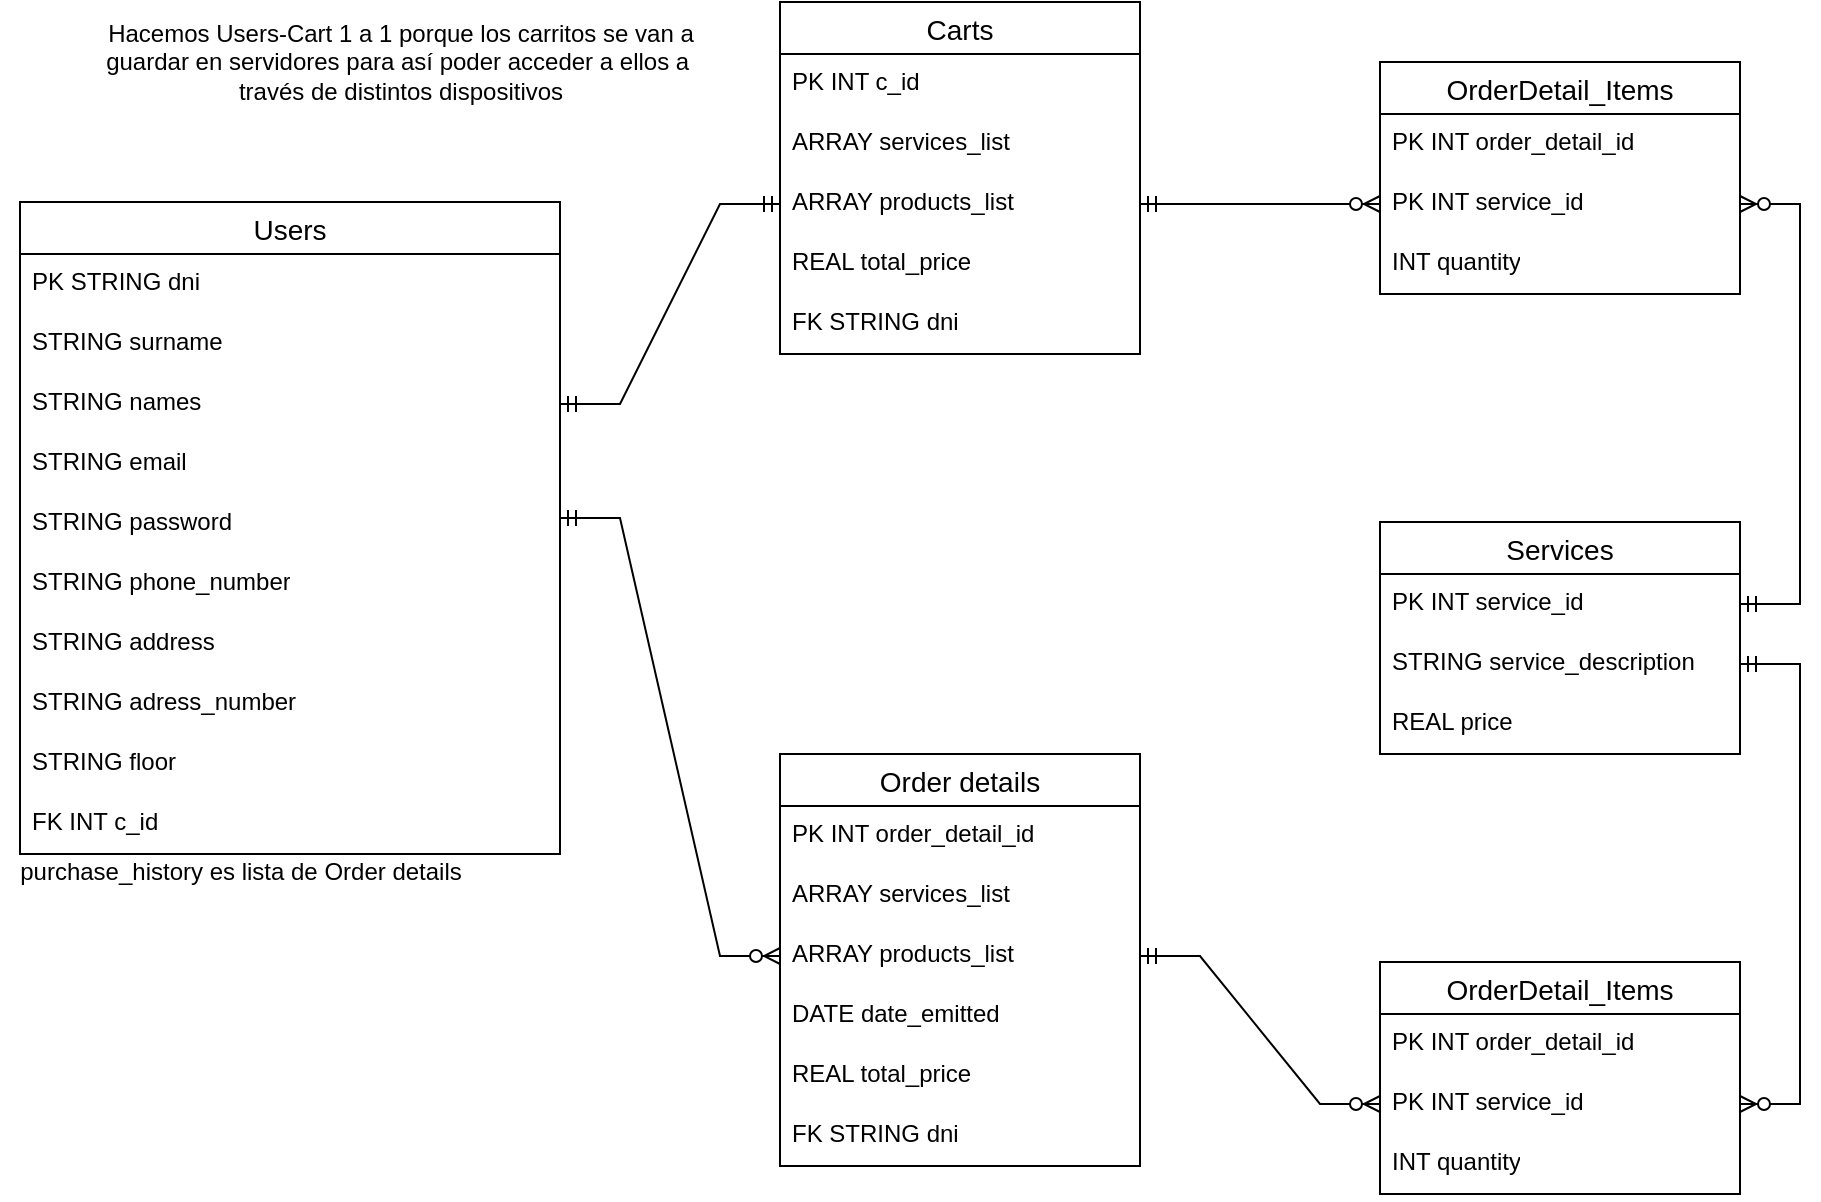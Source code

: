 <mxfile version="27.1.6">
  <diagram name="Página-1" id="uF_2kknfW6jE9RdWSOPT">
    <mxGraphModel dx="1244" dy="1896" grid="1" gridSize="10" guides="1" tooltips="1" connect="1" arrows="1" fold="1" page="1" pageScale="1" pageWidth="827" pageHeight="1169" math="0" shadow="0">
      <root>
        <mxCell id="0" />
        <mxCell id="1" parent="0" />
        <mxCell id="UJ4xDODlthRm7d6uK9z6-18" value="Users" style="swimlane;fontStyle=0;childLayout=stackLayout;horizontal=1;startSize=26;horizontalStack=0;resizeParent=1;resizeParentMax=0;resizeLast=0;collapsible=1;marginBottom=0;align=center;fontSize=14;" parent="1" vertex="1">
          <mxGeometry x="20" y="80" width="270" height="326" as="geometry" />
        </mxCell>
        <mxCell id="UJ4xDODlthRm7d6uK9z6-19" value="PK STRING dni" style="text;strokeColor=none;fillColor=none;spacingLeft=4;spacingRight=4;overflow=hidden;rotatable=0;points=[[0,0.5],[1,0.5]];portConstraint=eastwest;fontSize=12;whiteSpace=wrap;html=1;" parent="UJ4xDODlthRm7d6uK9z6-18" vertex="1">
          <mxGeometry y="26" width="270" height="30" as="geometry" />
        </mxCell>
        <mxCell id="UJ4xDODlthRm7d6uK9z6-20" value="STRING surname" style="text;strokeColor=none;fillColor=none;spacingLeft=4;spacingRight=4;overflow=hidden;rotatable=0;points=[[0,0.5],[1,0.5]];portConstraint=eastwest;fontSize=12;whiteSpace=wrap;html=1;" parent="UJ4xDODlthRm7d6uK9z6-18" vertex="1">
          <mxGeometry y="56" width="270" height="30" as="geometry" />
        </mxCell>
        <mxCell id="UJ4xDODlthRm7d6uK9z6-21" value="STRING names" style="text;strokeColor=none;fillColor=none;spacingLeft=4;spacingRight=4;overflow=hidden;rotatable=0;points=[[0,0.5],[1,0.5]];portConstraint=eastwest;fontSize=12;whiteSpace=wrap;html=1;" parent="UJ4xDODlthRm7d6uK9z6-18" vertex="1">
          <mxGeometry y="86" width="270" height="30" as="geometry" />
        </mxCell>
        <mxCell id="fHDC8YPxfLOuF0j1r5xp-9" value="STRING email" style="text;strokeColor=none;fillColor=none;spacingLeft=4;spacingRight=4;overflow=hidden;rotatable=0;points=[[0,0.5],[1,0.5]];portConstraint=eastwest;fontSize=12;whiteSpace=wrap;html=1;" vertex="1" parent="UJ4xDODlthRm7d6uK9z6-18">
          <mxGeometry y="116" width="270" height="30" as="geometry" />
        </mxCell>
        <mxCell id="fHDC8YPxfLOuF0j1r5xp-8" value="STRING password" style="text;strokeColor=none;fillColor=none;spacingLeft=4;spacingRight=4;overflow=hidden;rotatable=0;points=[[0,0.5],[1,0.5]];portConstraint=eastwest;fontSize=12;whiteSpace=wrap;html=1;" vertex="1" parent="UJ4xDODlthRm7d6uK9z6-18">
          <mxGeometry y="146" width="270" height="30" as="geometry" />
        </mxCell>
        <mxCell id="UJ4xDODlthRm7d6uK9z6-23" value="STRING phone_number" style="text;strokeColor=none;fillColor=none;spacingLeft=4;spacingRight=4;overflow=hidden;rotatable=0;points=[[0,0.5],[1,0.5]];portConstraint=eastwest;fontSize=12;whiteSpace=wrap;html=1;" parent="UJ4xDODlthRm7d6uK9z6-18" vertex="1">
          <mxGeometry y="176" width="270" height="30" as="geometry" />
        </mxCell>
        <mxCell id="UJ4xDODlthRm7d6uK9z6-41" value="STRING address" style="text;strokeColor=none;fillColor=none;spacingLeft=4;spacingRight=4;overflow=hidden;rotatable=0;points=[[0,0.5],[1,0.5]];portConstraint=eastwest;fontSize=12;whiteSpace=wrap;html=1;" parent="UJ4xDODlthRm7d6uK9z6-18" vertex="1">
          <mxGeometry y="206" width="270" height="30" as="geometry" />
        </mxCell>
        <mxCell id="UJ4xDODlthRm7d6uK9z6-42" value="STRING adress_number" style="text;strokeColor=none;fillColor=none;spacingLeft=4;spacingRight=4;overflow=hidden;rotatable=0;points=[[0,0.5],[1,0.5]];portConstraint=eastwest;fontSize=12;whiteSpace=wrap;html=1;" parent="UJ4xDODlthRm7d6uK9z6-18" vertex="1">
          <mxGeometry y="236" width="270" height="30" as="geometry" />
        </mxCell>
        <mxCell id="UJ4xDODlthRm7d6uK9z6-43" value="STRING floor" style="text;strokeColor=none;fillColor=none;spacingLeft=4;spacingRight=4;overflow=hidden;rotatable=0;points=[[0,0.5],[1,0.5]];portConstraint=eastwest;fontSize=12;whiteSpace=wrap;html=1;" parent="UJ4xDODlthRm7d6uK9z6-18" vertex="1">
          <mxGeometry y="266" width="270" height="30" as="geometry" />
        </mxCell>
        <mxCell id="rzdg9lqQMGY7WzZhcHGZ-4" value="FK INT c_id" style="text;strokeColor=none;fillColor=none;spacingLeft=4;spacingRight=4;overflow=hidden;rotatable=0;points=[[0,0.5],[1,0.5]];portConstraint=eastwest;fontSize=12;whiteSpace=wrap;html=1;" parent="UJ4xDODlthRm7d6uK9z6-18" vertex="1">
          <mxGeometry y="296" width="270" height="30" as="geometry" />
        </mxCell>
        <mxCell id="UJ4xDODlthRm7d6uK9z6-25" value="Services" style="swimlane;fontStyle=0;childLayout=stackLayout;horizontal=1;startSize=26;horizontalStack=0;resizeParent=1;resizeParentMax=0;resizeLast=0;collapsible=1;marginBottom=0;align=center;fontSize=14;" parent="1" vertex="1">
          <mxGeometry x="700" y="240" width="180" height="116" as="geometry" />
        </mxCell>
        <mxCell id="UJ4xDODlthRm7d6uK9z6-26" value="PK INT service_id" style="text;strokeColor=none;fillColor=none;spacingLeft=4;spacingRight=4;overflow=hidden;rotatable=0;points=[[0,0.5],[1,0.5]];portConstraint=eastwest;fontSize=12;whiteSpace=wrap;html=1;" parent="UJ4xDODlthRm7d6uK9z6-25" vertex="1">
          <mxGeometry y="26" width="180" height="30" as="geometry" />
        </mxCell>
        <mxCell id="UJ4xDODlthRm7d6uK9z6-27" value="STRING service_description" style="text;strokeColor=none;fillColor=none;spacingLeft=4;spacingRight=4;overflow=hidden;rotatable=0;points=[[0,0.5],[1,0.5]];portConstraint=eastwest;fontSize=12;whiteSpace=wrap;html=1;" parent="UJ4xDODlthRm7d6uK9z6-25" vertex="1">
          <mxGeometry y="56" width="180" height="30" as="geometry" />
        </mxCell>
        <mxCell id="UJ4xDODlthRm7d6uK9z6-28" value="REAL price" style="text;strokeColor=none;fillColor=none;spacingLeft=4;spacingRight=4;overflow=hidden;rotatable=0;points=[[0,0.5],[1,0.5]];portConstraint=eastwest;fontSize=12;whiteSpace=wrap;html=1;" parent="UJ4xDODlthRm7d6uK9z6-25" vertex="1">
          <mxGeometry y="86" width="180" height="30" as="geometry" />
        </mxCell>
        <mxCell id="UJ4xDODlthRm7d6uK9z6-29" value="Carts" style="swimlane;fontStyle=0;childLayout=stackLayout;horizontal=1;startSize=26;horizontalStack=0;resizeParent=1;resizeParentMax=0;resizeLast=0;collapsible=1;marginBottom=0;align=center;fontSize=14;" parent="1" vertex="1">
          <mxGeometry x="400" y="-20" width="180" height="176" as="geometry" />
        </mxCell>
        <mxCell id="UJ4xDODlthRm7d6uK9z6-30" value="PK INT c_id" style="text;strokeColor=none;fillColor=none;spacingLeft=4;spacingRight=4;overflow=hidden;rotatable=0;points=[[0,0.5],[1,0.5]];portConstraint=eastwest;fontSize=12;whiteSpace=wrap;html=1;" parent="UJ4xDODlthRm7d6uK9z6-29" vertex="1">
          <mxGeometry y="26" width="180" height="30" as="geometry" />
        </mxCell>
        <mxCell id="UJ4xDODlthRm7d6uK9z6-31" value="ARRAY services_list" style="text;strokeColor=none;fillColor=none;spacingLeft=4;spacingRight=4;overflow=hidden;rotatable=0;points=[[0,0.5],[1,0.5]];portConstraint=eastwest;fontSize=12;whiteSpace=wrap;html=1;" parent="UJ4xDODlthRm7d6uK9z6-29" vertex="1">
          <mxGeometry y="56" width="180" height="30" as="geometry" />
        </mxCell>
        <mxCell id="UJ4xDODlthRm7d6uK9z6-52" value="ARRAY products_list" style="text;strokeColor=none;fillColor=none;spacingLeft=4;spacingRight=4;overflow=hidden;rotatable=0;points=[[0,0.5],[1,0.5]];portConstraint=eastwest;fontSize=12;whiteSpace=wrap;html=1;" parent="UJ4xDODlthRm7d6uK9z6-29" vertex="1">
          <mxGeometry y="86" width="180" height="30" as="geometry" />
        </mxCell>
        <mxCell id="UJ4xDODlthRm7d6uK9z6-56" value="REAL total_price" style="text;strokeColor=none;fillColor=none;spacingLeft=4;spacingRight=4;overflow=hidden;rotatable=0;points=[[0,0.5],[1,0.5]];portConstraint=eastwest;fontSize=12;whiteSpace=wrap;html=1;" parent="UJ4xDODlthRm7d6uK9z6-29" vertex="1">
          <mxGeometry y="116" width="180" height="30" as="geometry" />
        </mxCell>
        <mxCell id="UJ4xDODlthRm7d6uK9z6-32" value="FK STRING dni" style="text;strokeColor=none;fillColor=none;spacingLeft=4;spacingRight=4;overflow=hidden;rotatable=0;points=[[0,0.5],[1,0.5]];portConstraint=eastwest;fontSize=12;whiteSpace=wrap;html=1;" parent="UJ4xDODlthRm7d6uK9z6-29" vertex="1">
          <mxGeometry y="146" width="180" height="30" as="geometry" />
        </mxCell>
        <mxCell id="UJ4xDODlthRm7d6uK9z6-33" value="Order details" style="swimlane;fontStyle=0;childLayout=stackLayout;horizontal=1;startSize=26;horizontalStack=0;resizeParent=1;resizeParentMax=0;resizeLast=0;collapsible=1;marginBottom=0;align=center;fontSize=14;" parent="1" vertex="1">
          <mxGeometry x="400" y="356" width="180" height="206" as="geometry" />
        </mxCell>
        <mxCell id="UJ4xDODlthRm7d6uK9z6-34" value="PK INT order_detail_id" style="text;strokeColor=none;fillColor=none;spacingLeft=4;spacingRight=4;overflow=hidden;rotatable=0;points=[[0,0.5],[1,0.5]];portConstraint=eastwest;fontSize=12;whiteSpace=wrap;html=1;" parent="UJ4xDODlthRm7d6uK9z6-33" vertex="1">
          <mxGeometry y="26" width="180" height="30" as="geometry" />
        </mxCell>
        <mxCell id="UJ4xDODlthRm7d6uK9z6-35" value="ARRAY services_list" style="text;strokeColor=none;fillColor=none;spacingLeft=4;spacingRight=4;overflow=hidden;rotatable=0;points=[[0,0.5],[1,0.5]];portConstraint=eastwest;fontSize=12;whiteSpace=wrap;html=1;" parent="UJ4xDODlthRm7d6uK9z6-33" vertex="1">
          <mxGeometry y="56" width="180" height="30" as="geometry" />
        </mxCell>
        <mxCell id="UJ4xDODlthRm7d6uK9z6-51" value="ARRAY products_list" style="text;strokeColor=none;fillColor=none;spacingLeft=4;spacingRight=4;overflow=hidden;rotatable=0;points=[[0,0.5],[1,0.5]];portConstraint=eastwest;fontSize=12;whiteSpace=wrap;html=1;" parent="UJ4xDODlthRm7d6uK9z6-33" vertex="1">
          <mxGeometry y="86" width="180" height="30" as="geometry" />
        </mxCell>
        <mxCell id="UJ4xDODlthRm7d6uK9z6-36" value="DATE date_emitted" style="text;strokeColor=none;fillColor=none;spacingLeft=4;spacingRight=4;overflow=hidden;rotatable=0;points=[[0,0.5],[1,0.5]];portConstraint=eastwest;fontSize=12;whiteSpace=wrap;html=1;" parent="UJ4xDODlthRm7d6uK9z6-33" vertex="1">
          <mxGeometry y="116" width="180" height="30" as="geometry" />
        </mxCell>
        <mxCell id="UJ4xDODlthRm7d6uK9z6-53" value="REAL total_price" style="text;strokeColor=none;fillColor=none;spacingLeft=4;spacingRight=4;overflow=hidden;rotatable=0;points=[[0,0.5],[1,0.5]];portConstraint=eastwest;fontSize=12;whiteSpace=wrap;html=1;" parent="UJ4xDODlthRm7d6uK9z6-33" vertex="1">
          <mxGeometry y="146" width="180" height="30" as="geometry" />
        </mxCell>
        <mxCell id="UJ4xDODlthRm7d6uK9z6-37" value="FK STRING dni" style="text;strokeColor=none;fillColor=none;spacingLeft=4;spacingRight=4;overflow=hidden;rotatable=0;points=[[0,0.5],[1,0.5]];portConstraint=eastwest;fontSize=12;whiteSpace=wrap;html=1;" parent="UJ4xDODlthRm7d6uK9z6-33" vertex="1">
          <mxGeometry y="176" width="180" height="30" as="geometry" />
        </mxCell>
        <mxCell id="CIOiRFIwMdfc-qCMTET2-1" value="purchase_history es lista de Order details" style="text;html=1;align=center;verticalAlign=middle;resizable=0;points=[];autosize=1;strokeColor=none;fillColor=none;" parent="1" vertex="1">
          <mxGeometry x="10" y="400" width="240" height="30" as="geometry" />
        </mxCell>
        <mxCell id="rzdg9lqQMGY7WzZhcHGZ-1" value="Hacemos Users-Cart 1 a 1 porque los carritos se van a&lt;div&gt;guardar en servidores para así poder acceder a ellos a&amp;nbsp;&lt;/div&gt;&lt;div&gt;través de distintos dispositivos&lt;/div&gt;" style="text;html=1;align=center;verticalAlign=middle;resizable=0;points=[];autosize=1;strokeColor=none;fillColor=none;" parent="1" vertex="1">
          <mxGeometry x="50" y="-20" width="320" height="60" as="geometry" />
        </mxCell>
        <mxCell id="Ik51ue-CshvAjdAxxMHr-1" value="OrderDetail_Items" style="swimlane;fontStyle=0;childLayout=stackLayout;horizontal=1;startSize=26;horizontalStack=0;resizeParent=1;resizeParentMax=0;resizeLast=0;collapsible=1;marginBottom=0;align=center;fontSize=14;" parent="1" vertex="1">
          <mxGeometry x="700" y="460" width="180" height="116" as="geometry" />
        </mxCell>
        <mxCell id="Ik51ue-CshvAjdAxxMHr-4" value="PK INT order_detail_id" style="text;strokeColor=none;fillColor=none;spacingLeft=4;spacingRight=4;overflow=hidden;rotatable=0;points=[[0,0.5],[1,0.5]];portConstraint=eastwest;fontSize=12;whiteSpace=wrap;html=1;" parent="Ik51ue-CshvAjdAxxMHr-1" vertex="1">
          <mxGeometry y="26" width="180" height="30" as="geometry" />
        </mxCell>
        <mxCell id="Ik51ue-CshvAjdAxxMHr-2" value="PK INT service_id" style="text;strokeColor=none;fillColor=none;spacingLeft=4;spacingRight=4;overflow=hidden;rotatable=0;points=[[0,0.5],[1,0.5]];portConstraint=eastwest;fontSize=12;whiteSpace=wrap;html=1;" parent="Ik51ue-CshvAjdAxxMHr-1" vertex="1">
          <mxGeometry y="56" width="180" height="30" as="geometry" />
        </mxCell>
        <mxCell id="fHDC8YPxfLOuF0j1r5xp-1" value="INT quantity" style="text;strokeColor=none;fillColor=none;spacingLeft=4;spacingRight=4;overflow=hidden;rotatable=0;points=[[0,0.5],[1,0.5]];portConstraint=eastwest;fontSize=12;whiteSpace=wrap;html=1;" vertex="1" parent="Ik51ue-CshvAjdAxxMHr-1">
          <mxGeometry y="86" width="180" height="30" as="geometry" />
        </mxCell>
        <mxCell id="Ik51ue-CshvAjdAxxMHr-7" value="" style="edgeStyle=entityRelationEdgeStyle;fontSize=12;html=1;endArrow=ERmandOne;startArrow=ERmandOne;rounded=0;exitX=1;exitY=0.5;exitDx=0;exitDy=0;entryX=0;entryY=0.5;entryDx=0;entryDy=0;" parent="1" source="UJ4xDODlthRm7d6uK9z6-21" target="UJ4xDODlthRm7d6uK9z6-52" edge="1">
          <mxGeometry width="100" height="100" relative="1" as="geometry">
            <mxPoint x="470" y="140" as="sourcePoint" />
            <mxPoint x="550" y="130" as="targetPoint" />
          </mxGeometry>
        </mxCell>
        <mxCell id="Ik51ue-CshvAjdAxxMHr-8" value="" style="edgeStyle=entityRelationEdgeStyle;fontSize=12;html=1;endArrow=ERzeroToMany;startArrow=ERmandOne;rounded=0;exitX=1;exitY=0.5;exitDx=0;exitDy=0;entryX=0;entryY=0.5;entryDx=0;entryDy=0;" parent="1" target="UJ4xDODlthRm7d6uK9z6-51" edge="1">
          <mxGeometry width="100" height="100" relative="1" as="geometry">
            <mxPoint x="290" y="238" as="sourcePoint" />
            <mxPoint x="630" y="360" as="targetPoint" />
          </mxGeometry>
        </mxCell>
        <mxCell id="Ik51ue-CshvAjdAxxMHr-9" value="" style="edgeStyle=entityRelationEdgeStyle;fontSize=12;html=1;endArrow=ERzeroToMany;startArrow=ERmandOne;rounded=0;exitX=1;exitY=0.5;exitDx=0;exitDy=0;entryX=0;entryY=0.5;entryDx=0;entryDy=0;" parent="1" source="UJ4xDODlthRm7d6uK9z6-51" edge="1">
          <mxGeometry width="100" height="100" relative="1" as="geometry">
            <mxPoint x="550" y="370" as="sourcePoint" />
            <mxPoint x="700" y="531" as="targetPoint" />
          </mxGeometry>
        </mxCell>
        <mxCell id="Ik51ue-CshvAjdAxxMHr-10" value="" style="edgeStyle=entityRelationEdgeStyle;fontSize=12;html=1;endArrow=ERzeroToMany;startArrow=ERmandOne;rounded=0;entryX=1;entryY=0.5;entryDx=0;entryDy=0;exitX=1;exitY=0.5;exitDx=0;exitDy=0;" parent="1" source="UJ4xDODlthRm7d6uK9z6-27" target="Ik51ue-CshvAjdAxxMHr-2" edge="1">
          <mxGeometry width="100" height="100" relative="1" as="geometry">
            <mxPoint x="970" y="330" as="sourcePoint" />
            <mxPoint x="880" y="531" as="targetPoint" />
            <Array as="points">
              <mxPoint x="900" y="433" />
              <mxPoint x="900" y="440" />
              <mxPoint x="910" y="490" />
            </Array>
          </mxGeometry>
        </mxCell>
        <mxCell id="fHDC8YPxfLOuF0j1r5xp-2" value="OrderDetail_Items" style="swimlane;fontStyle=0;childLayout=stackLayout;horizontal=1;startSize=26;horizontalStack=0;resizeParent=1;resizeParentMax=0;resizeLast=0;collapsible=1;marginBottom=0;align=center;fontSize=14;" vertex="1" parent="1">
          <mxGeometry x="700" y="10" width="180" height="116" as="geometry" />
        </mxCell>
        <mxCell id="fHDC8YPxfLOuF0j1r5xp-3" value="PK INT order_detail_id" style="text;strokeColor=none;fillColor=none;spacingLeft=4;spacingRight=4;overflow=hidden;rotatable=0;points=[[0,0.5],[1,0.5]];portConstraint=eastwest;fontSize=12;whiteSpace=wrap;html=1;" vertex="1" parent="fHDC8YPxfLOuF0j1r5xp-2">
          <mxGeometry y="26" width="180" height="30" as="geometry" />
        </mxCell>
        <mxCell id="fHDC8YPxfLOuF0j1r5xp-4" value="PK INT service_id" style="text;strokeColor=none;fillColor=none;spacingLeft=4;spacingRight=4;overflow=hidden;rotatable=0;points=[[0,0.5],[1,0.5]];portConstraint=eastwest;fontSize=12;whiteSpace=wrap;html=1;" vertex="1" parent="fHDC8YPxfLOuF0j1r5xp-2">
          <mxGeometry y="56" width="180" height="30" as="geometry" />
        </mxCell>
        <mxCell id="fHDC8YPxfLOuF0j1r5xp-5" value="INT quantity" style="text;strokeColor=none;fillColor=none;spacingLeft=4;spacingRight=4;overflow=hidden;rotatable=0;points=[[0,0.5],[1,0.5]];portConstraint=eastwest;fontSize=12;whiteSpace=wrap;html=1;" vertex="1" parent="fHDC8YPxfLOuF0j1r5xp-2">
          <mxGeometry y="86" width="180" height="30" as="geometry" />
        </mxCell>
        <mxCell id="fHDC8YPxfLOuF0j1r5xp-6" value="" style="edgeStyle=entityRelationEdgeStyle;fontSize=12;html=1;endArrow=ERzeroToMany;startArrow=ERmandOne;rounded=0;entryX=0;entryY=0.5;entryDx=0;entryDy=0;exitX=1;exitY=0.5;exitDx=0;exitDy=0;" edge="1" parent="1" source="UJ4xDODlthRm7d6uK9z6-52" target="fHDC8YPxfLOuF0j1r5xp-4">
          <mxGeometry width="100" height="100" relative="1" as="geometry">
            <mxPoint x="890" y="321" as="sourcePoint" />
            <mxPoint x="890" y="541" as="targetPoint" />
            <Array as="points">
              <mxPoint x="910" y="443" />
              <mxPoint x="910" y="450" />
              <mxPoint x="920" y="500" />
            </Array>
          </mxGeometry>
        </mxCell>
        <mxCell id="fHDC8YPxfLOuF0j1r5xp-7" value="" style="edgeStyle=entityRelationEdgeStyle;fontSize=12;html=1;endArrow=ERzeroToMany;startArrow=ERmandOne;rounded=0;exitX=1;exitY=0.5;exitDx=0;exitDy=0;entryX=1;entryY=0.5;entryDx=0;entryDy=0;" edge="1" parent="1" source="UJ4xDODlthRm7d6uK9z6-26" target="fHDC8YPxfLOuF0j1r5xp-4">
          <mxGeometry width="100" height="100" relative="1" as="geometry">
            <mxPoint x="590" y="91" as="sourcePoint" />
            <mxPoint x="770" y="170" as="targetPoint" />
            <Array as="points">
              <mxPoint x="920" y="453" />
              <mxPoint x="920" y="460" />
              <mxPoint x="930" y="510" />
            </Array>
          </mxGeometry>
        </mxCell>
      </root>
    </mxGraphModel>
  </diagram>
</mxfile>
